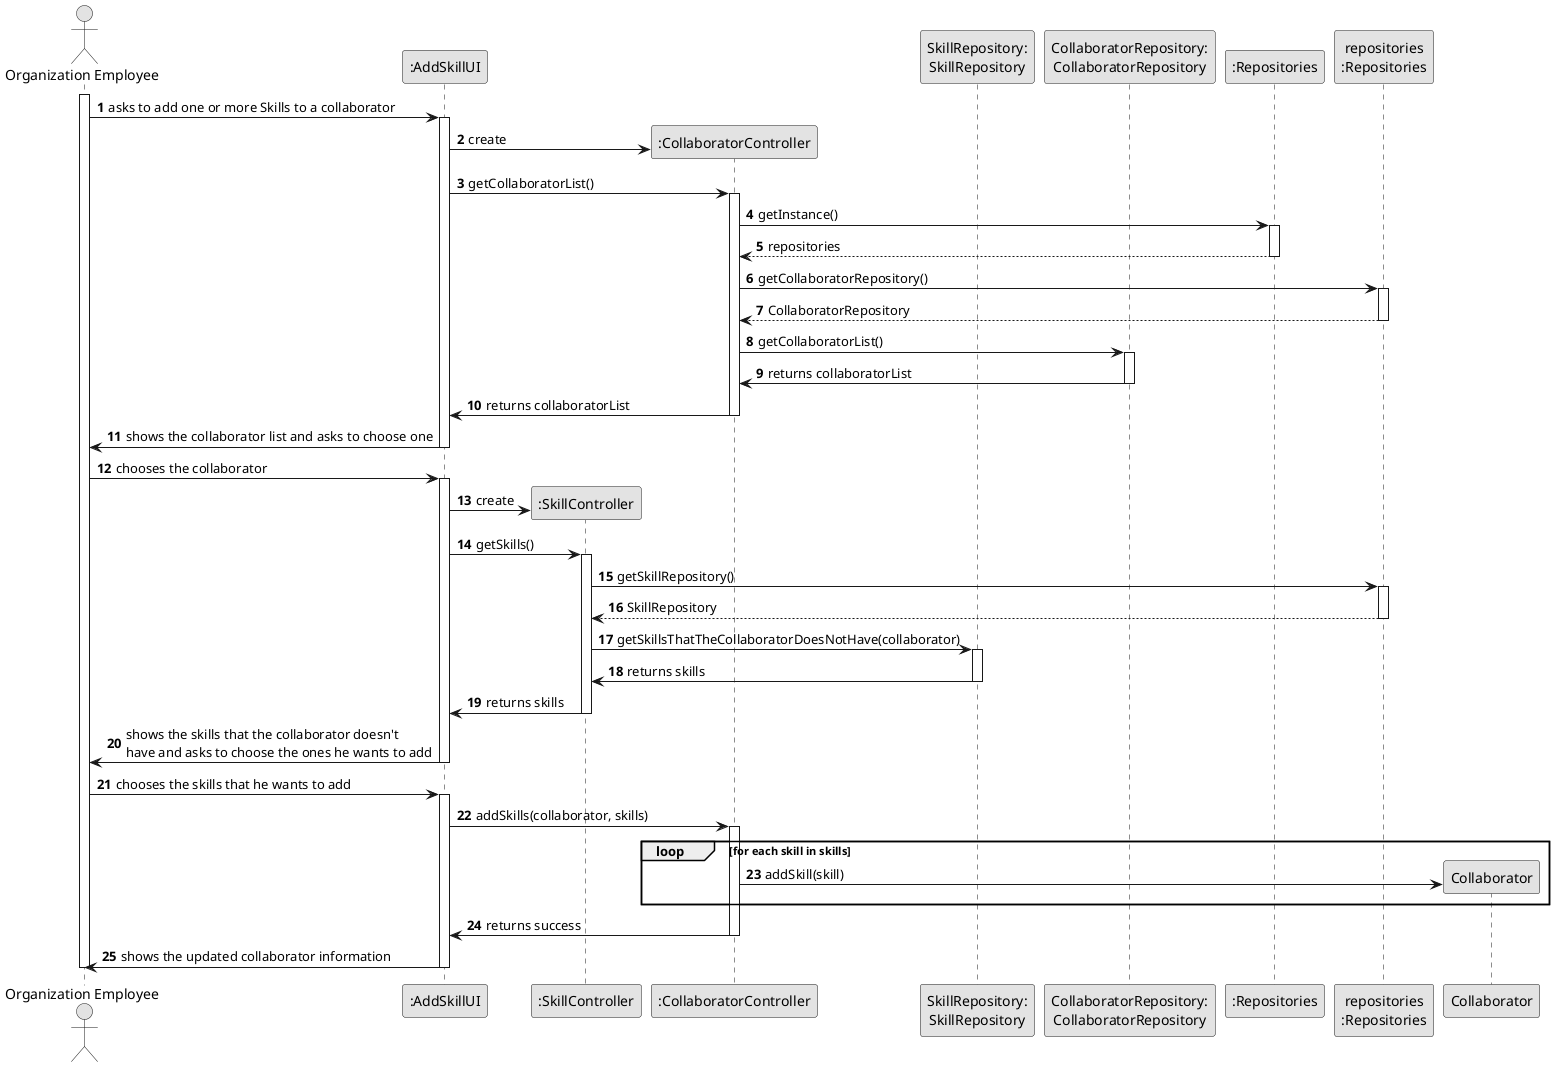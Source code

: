 @startuml
skinparam monochrome true
skinparam packageStyle rectangle
skinparam shadowing false

autonumber

'hide footbox
actor "Organization Employee" as ADM
participant ":AddSkillUI" as UI
participant ":SkillController" as SkillCTRL
participant ":CollaboratorController" as CollaboratorCTRL
participant "SkillRepository:\nSkillRepository" as SkillRepository
participant "CollaboratorRepository:\nCollaboratorRepository" as CollaboratorRepository


participant ":Repositories" as RepositorySingleton
participant "repositories\n:Repositories" as PLAT

activate ADM
    ADM -> UI : asks to add one or more Skills to a collaborator
    activate UI
    UI -> CollaboratorCTRL** : create
       UI -> CollaboratorCTRL: getCollaboratorList()
       activate CollaboratorCTRL
                       CollaboratorCTRL -> RepositorySingleton : getInstance()
                       activate RepositorySingleton

                           RepositorySingleton --> CollaboratorCTRL: repositories
                       deactivate RepositorySingleton

                       CollaboratorCTRL -> PLAT : getCollaboratorRepository()
                       activate PLAT

                           PLAT --> CollaboratorCTRL: CollaboratorRepository
                       deactivate PLAT



                       CollaboratorCTRL -> CollaboratorRepository : getCollaboratorList()
                       activate CollaboratorRepository

                    CollaboratorRepository -> CollaboratorCTRL: returns collaboratorList
                deactivate CollaboratorRepository
           CollaboratorCTRL -> UI: returns collaboratorList
       deactivate CollaboratorCTRL
       UI -> ADM: shows the collaborator list and asks to choose one
    deactivate UI
    ADM -> UI : chooses the collaborator

    activate UI
        UI -> SkillCTRL** : create
        UI -> SkillCTRL : getSkills()
        activate SkillCTRL
            SkillCTRL -> PLAT : getSkillRepository()
            activate PLAT
            PLAT --> SkillCTRL: SkillRepository
            deactivate PLAT
            SkillCTRL -> SkillRepository: getSkillsThatTheCollaboratorDoesNotHave(collaborator)
            activate SkillRepository
                SkillRepository -> SkillCTRL: returns skills
            deactivate SkillRepository

            SkillCTRL -> UI: returns skills
            deactivate SkillCTRL

        UI -> ADM: shows the skills that the collaborator doesn't \nhave and asks to choose the ones he wants to add
    deactivate UI
    ADM -> UI: chooses the skills that he wants to add

    activate UI
        UI -> CollaboratorCTRL: addSkills(collaborator, skills)
        activate CollaboratorCTRL
        loop for each skill in skills
            CollaboratorCTRL -> Collaborator** : addSkill(skill)
        end
        CollaboratorCTRL -> UI: returns success
    deactivate CollaboratorCTRL
    UI -> ADM: shows the updated collaborator information
    deactivate UI
deactivate ADM

@enduml